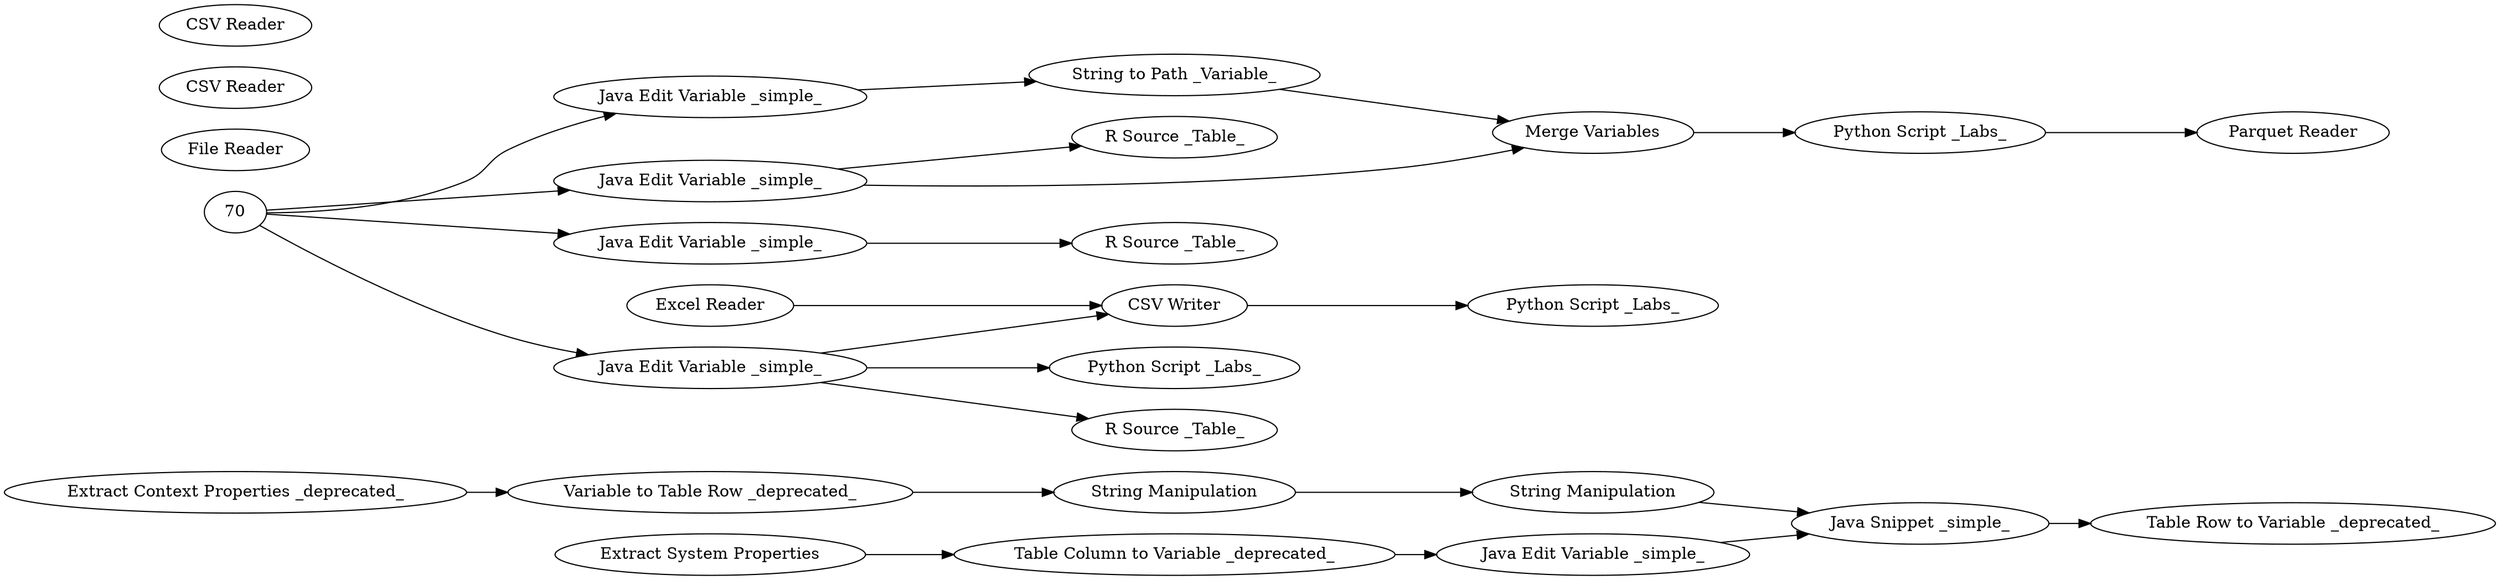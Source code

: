 digraph {
	3 [label="Extract Context Properties _deprecated_"]
	7 [label="Extract System Properties"]
	46 [label="Java Snippet _simple_"]
	47 [label="String Manipulation"]
	48 [label="String Manipulation"]
	51 [label="Table Row to Variable _deprecated_"]
	52 [label="Variable to Table Row _deprecated_"]
	53 [label="Table Column to Variable _deprecated_"]
	54 [label="Java Edit Variable _simple_"]
	81 [label="Java Edit Variable _simple_"]
	84 [label="R Source _Table_"]
	97 [label="File Reader"]
	98 [label="CSV Reader"]
	99 [label="Excel Reader"]
	100 [label="R Source _Table_"]
	101 [label="Java Edit Variable _simple_"]
	102 [label="CSV Reader"]
	103 [label="R Source _Table_"]
	104 [label="Java Edit Variable _simple_"]
	105 [label="Python Script _Labs_"]
	106 [label="Java Edit Variable _simple_"]
	107 [label="String to Path _Variable_"]
	108 [label="Merge Variables"]
	109 [label="Parquet Reader"]
	110 [label="Python Script _Labs_"]
	111 [label="CSV Writer"]
	112 [label="Python Script _Labs_"]
	3 -> 52
	7 -> 53
	46 -> 51
	47 -> 46
	48 -> 47
	52 -> 48
	53 -> 54
	54 -> 46
	70 -> 101
	70 -> 81
	70 -> 104
	70 -> 106
	81 -> 84
	81 -> 108
	99 -> 111
	101 -> 100
	104 -> 103
	104 -> 110
	104 -> 111
	105 -> 109
	106 -> 107
	107 -> 108
	108 -> 105
	111 -> 112
	rankdir=LR
}
